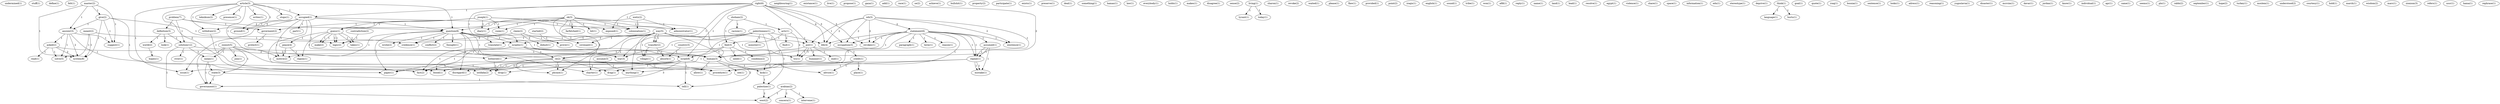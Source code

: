 digraph G {
  undermined [ label="undermined(1)" ];
  stuff [ label="stuff(1)" ];
  define [ label="define(1)" ];
  felt [ label="felt(1)" ];
  problem [ label="problem(7)" ];
  definition [ label="definition(3)" ];
  goverment [ label="goverment(2)" ];
  solution [ label="solution(12)" ];
  question [ label="question(8)" ];
  neighbouring [ label="neighbouring(1)" ];
  put [ label="put(1)" ];
  bummer [ label="bummer(1)" ];
  credit [ label="credit(1)" ];
  end [ label="end(1)" ];
  human [ label="human(3)" ];
  try [ label="try(1)" ];
  existance [ label="existance(1)" ];
  live [ label="live(1)" ];
  master [ label="master(2)" ];
  give [ label="give(2)" ];
  answer [ label="answer(3)" ];
  suggest [ label="suggest(1)" ];
  system [ label="system(8)" ];
  propose [ label="propose(1)" ];
  gaza [ label="gaza(1)" ];
  look [ label="look(1)" ];
  world [ label="world(2)" ];
  add [ label="add(1)" ];
  race [ label="race(1)" ];
  assume [ label="assume(3)" ];
  anything [ label="anything(1)" ];
  se [ label="se(2)" ];
  country [ label="country(3)" ];
  absorb [ label="absorb(1)" ];
  achieve [ label="achieve(1)" ];
  joseph [ label="joseph(1)" ];
  room [ label="room(1)" ];
  guess [ label="guess(1)" ];
  diary [ label="diary(1)" ];
  guess [ label="guess(1)" ];
  colonization [ label="colonization(1)" ];
  administrator [ label="administrator(1)" ];
  bullshit [ label="bullshit(1)" ];
  article [ label="article(3)" ];
  stops [ label="stops(1)" ];
  occupied [ label="occupied(1)" ];
  withdraw [ label="withdraw(2)" ];
  ground [ label="ground(1)" ];
  teknikum [ label="teknikum(2)" ];
  presence [ label="presence(1)" ];
  motive [ label="motive(2)" ];
  fact [ label="fact(2)" ];
  issue [ label="issue(1)" ];
  writes [ label="writes(1)" ];
  property [ label="property(2)" ];
  participate [ label="participate(1)" ];
  exists [ label="exists(1)" ];
  preserve [ label="preserve(1)" ];
  deal [ label="deal(1)" ];
  contradiction [ label="contradiction(2)" ];
  logic [ label="logic(2)" ];
  something [ label="something(1)" ];
  hamas [ label="hamas(1)" ];
  right [ label="right(6)" ];
  exposed [ label="exposed(1)" ];
  israelis [ label="israelis(1)" ];
  revokes [ label="revokes(1)" ];
  war [ label="war(3)" ];
  put [ label="put(1)" ];
  israel [ label="israel(8)" ];
  occupation [ label="occupation(3)" ];
  life [ label="life(4)" ];
  law [ label="law(1)" ];
  everybody [ label="everybody(1)" ];
  holds [ label="holds(1)" ];
  makes [ label="makes(1)" ];
  disagree [ label="disagree(1)" ];
  sense [ label="sense(2)" ];
  started [ label="started(2)" ];
  prove [ label="prove(1)" ];
  living [ label="living(1)" ];
  tyrant [ label="tyrant(1)" ];
  today [ label="today(1)" ];
  sharon [ label="sharon(1)" ];
  credence [ label="credence(1)" ];
  paper [ label="paper(1)" ];
  revoke [ label="revoke(2)" ];
  part [ label="part(1)" ];
  intifada [ label="intifada(2)" ];
  waited [ label="waited(1)" ];
  please [ label="please(1)" ];
  blood [ label="blood(1)" ];
  place [ label="place(1)" ];
  advice [ label="advice(1)" ];
  flaw [ label="flaw(1)" ];
  provided [ label="provided(1)" ];
  point [ label="point(2)" ];
  wb [ label="wb(3)" ];
  statement [ label="statement(6)" ];
  existence [ label="existence(1)" ];
  asked [ label="asked(2)" ];
  solve [ label="solve(5)" ];
  procedure [ label="procedure(1)" ];
  iraqis [ label="iraqis(1)" ];
  english [ label="english(1)" ];
  sound [ label="sound(1)" ];
  re [ label="re(1)" ];
  drag [ label="drag(1)" ];
  phrase [ label="phrase(1)" ];
  claim [ label="claim(2)" ];
  didnot [ label="didnot(1)" ];
  tribe [ label="tribe(1)" ];
  protect [ label="protect(1)" ];
  won [ label="won(1)" ];
  ok [ label="ok(3)" ];
  re [ label="re(2)" ];
  farfetched [ label="farfetched(1)" ];
  bit [ label="bit(1)" ];
  term [ label="term(1)" ];
  reason [ label="reason(1)" ];
  assumed [ label="assumed(1)" ];
  repeat [ label="repeat(1)" ];
  repeat [ label="repeat(1)" ];
  paragraph [ label="paragraph(1)" ];
  afifi [ label="afifi(1)" ];
  reply [ label="reply(1)" ];
  name [ label="name(1)" ];
  land [ label="land(1)" ];
  read [ label="read(1)" ];
  mean [ label="mean(1)" ];
  river [ label="river(1)" ];
  west [ label="west(2)" ];
  lead [ label="lead(1)" ];
  resolve [ label="resolve(1)" ];
  egypt [ label="egypt(1)" ];
  violence [ label="violence(1)" ];
  shoham [ label="shoham(2)" ];
  racism [ label="racism(1)" ];
  acts [ label="acts(1)" ];
  feel [ label="feel(3)" ];
  share [ label="share(1)" ];
  space [ label="space(1)" ];
  information [ label="information(1)" ];
  peace [ label="peace(4)" ];
  region [ label="region(1)" ];
  make [ label="make(2)" ];
  takes [ label="takes(1)" ];
  arabian [ label="arabian(2)" ];
  intervene [ label="intervene(1)" ];
  concern [ label="concern(1)" ];
  way [ label="way(5)" ];
  translate [ label="translate(1)" ];
  transfer [ label="transfer(1)" ];
  covenant [ label="covenant(1)" ];
  village [ label="village(1)" ];
  charter [ label="charter(1)" ];
  transfer [ label="transfer(2)" ];
  conflict [ label="conflict(2)" ];
  thought [ label="thought(1)" ];
  wrote [ label="wrote(2)" ];
  disregard [ label="disregard(1)" ];
  edu [ label="edu(1)" ];
  mistake [ label="mistake(1)" ];
  stereotype [ label="stereotype(1)" ];
  weitz [ label="weitz(2)" ];
  find [ label="find(1)" ];
  deprive [ label="deprive(1)" ];
  think [ label="think(1)" ];
  language [ label="language(1)" ];
  hurts [ label="hurts(1)" ];
  goal [ label="goal(1)" ];
  quote [ label="quote(1)" ];
  palestineans [ label="palestineans(1)" ];
  kick [ label="kick(1)" ];
  palestine [ label="palestine(1)" ];
  minister [ label="minister(1)" ];
  iraq [ label="iraq(1)" ];
  tell [ label="tell(1)" ];
  allow [ label="allow(1)" ];
  see [ label="see(1)" ];
  bothered [ label="bothered(1)" ];
  need [ label="need(1)" ];
  drop [ label="drop(1)" ];
  condemn [ label="condemn(2)" ];
  bosnia [ label="bosnia(1)" ];
  zionist [ label="zionist(5)" ];
  state [ label="state(3)" ];
  join [ label="join(1)" ];
  government [ label="government(1)" ];
  sentence [ label="sentence(1)" ];
  looks [ label="looks(1)" ];
  meant [ label="meant(2)" ];
  adress [ label="adress(1)" ];
  reasoning [ label="reasoning(1)" ];
  yugoslavia [ label="yugoslavia(1)" ];
  disaster [ label="disaster(1)" ];
  mcrcim [ label="mcrcim(1)" ];
  davar [ label="davar(1)" ];
  jordan [ label="jordan(1)" ];
  know [ label="know(1)" ];
  individual [ label="individual(1)" ];
  apr [ label="apr(1)" ];
  came [ label="came(1)" ];
  seems [ label="seems(1)" ];
  plo [ label="plo(1)" ];
  rabbi [ label="rabbi(2)" ];
  september [ label="september(1)" ];
  hope [ label="hope(2)" ];
  turkey [ label="turkey(1)" ];
  moslem [ label="moslem(1)" ];
  understood [ label="understood(2)" ];
  courtesy [ label="courtesy(1)" ];
  hold [ label="hold(1)" ];
  march [ label="march(1)" ];
  wisdom [ label="wisdom(2)" ];
  marc [ label="marc(1)" ];
  zionism [ label="zionism(3)" ];
  hopes [ label="hopes(1)" ];
  refers [ label="refers(1)" ];
  ussr [ label="ussr(1)" ];
  hama [ label="hama(1)" ];
  rephrase [ label="rephrase(1)" ];
  problem -> definition [ label="1" ];
  problem -> goverment [ label="1" ];
  problem -> solution [ label="1" ];
  problem -> question [ label="2" ];
  put -> bummer [ label="1" ];
  put -> credit [ label="1" ];
  put -> end [ label="1" ];
  put -> human [ label="1" ];
  put -> try [ label="1" ];
  master -> give [ label="1" ];
  master -> answer [ label="1" ];
  master -> suggest [ label="1" ];
  master -> system [ label="1" ];
  definition -> look [ label="1" ];
  definition -> solution [ label="1" ];
  definition -> world [ label="1" ];
  assume -> anything [ label="1" ];
  country -> absorb [ label="1" ];
  joseph -> goverment [ label="1" ];
  joseph -> room [ label="1" ];
  joseph -> guess [ label="1" ];
  joseph -> diary [ label="1" ];
  joseph -> guess [ label="1" ];
  joseph -> colonization [ label="1" ];
  joseph -> administrator [ label="1" ];
  article -> stops [ label="1" ];
  article -> occupied [ label="1" ];
  article -> withdraw [ label="1" ];
  article -> ground [ label="1" ];
  article -> teknikum [ label="1" ];
  article -> presence [ label="1" ];
  article -> question [ label="1" ];
  article -> motive [ label="1" ];
  article -> fact [ label="2" ];
  article -> issue [ label="1" ];
  article -> writes [ label="1" ];
  contradiction -> logic [ label="1" ];
  right -> occupied [ label="1" ];
  right -> exposed [ label="1" ];
  right -> human [ label="2" ];
  right -> israelis [ label="1" ];
  right -> revokes [ label="3" ];
  right -> war [ label="1" ];
  right -> put [ label="2" ];
  right -> israel [ label="1" ];
  right -> occupation [ label="3" ];
  right -> life [ label="4" ];
  started -> prove [ label="1" ];
  living -> tyrant [ label="1" ];
  living -> today [ label="1" ];
  give -> answer [ label="1" ];
  give -> suggest [ label="1" ];
  give -> system [ label="1" ];
  give -> credence [ label="1" ];
  give -> paper [ label="1" ];
  occupied -> withdraw [ label="1" ];
  occupied -> ground [ label="2" ];
  occupied -> part [ label="1" ];
  occupied -> question [ label="1" ];
  occupied -> exposed [ label="1" ];
  occupied -> motive [ label="1" ];
  occupied -> war [ label="1" ];
  occupied -> issue [ label="1" ];
  occupied -> intifada [ label="1" ];
  withdraw -> blood [ label="1" ];
  credit -> place [ label="1" ];
  credit -> advice [ label="1" ];
  credit -> anything [ label="1" ];
  wb -> statement [ label="2" ];
  wb -> human [ label="1" ];
  wb -> revokes [ label="2" ];
  wb -> put [ label="1" ];
  wb -> existence [ label="2" ];
  wb -> occupation [ label="2" ];
  wb -> life [ label="2" ];
  answer -> asked [ label="1" ];
  answer -> suggest [ label="1" ];
  answer -> solve [ label="1" ];
  answer -> system [ label="2" ];
  answer -> procedure [ label="1" ];
  re -> drag [ label="1" ];
  re -> question [ label="1" ];
  re -> fact [ label="1" ];
  re -> phrase [ label="1" ];
  re -> procedure [ label="1" ];
  claim -> didnot [ label="2" ];
  claim -> prove [ label="1" ];
  claim -> logic [ label="2" ];
  goverment -> protect [ label="1" ];
  ok -> room [ label="1" ];
  ok -> question [ label="1" ];
  ok -> diary [ label="1" ];
  ok -> human [ label="1" ];
  ok -> re [ label="1" ];
  ok -> farfetched [ label="1" ];
  ok -> phrase [ label="1" ];
  ok -> bit [ label="1" ];
  ok -> colonization [ label="1" ];
  ok -> administrator [ label="1" ];
  statement -> drag [ label="1" ];
  statement -> term [ label="1" ];
  statement -> reason [ label="1" ];
  statement -> assumed [ label="1" ];
  statement -> repeat [ label="1" ];
  statement -> re [ label="1" ];
  statement -> revokes [ label="1" ];
  statement -> repeat [ label="1" ];
  statement -> paragraph [ label="1" ];
  statement -> procedure [ label="1" ];
  statement -> existence [ label="1" ];
  statement -> occupation [ label="2" ];
  statement -> life [ label="1" ];
  asked -> read [ label="1" ];
  asked -> human [ label="2" ];
  asked -> solve [ label="1" ];
  asked -> system [ label="2" ];
  solution -> human [ label="1" ];
  solution -> mean [ label="3" ];
  solution -> river [ label="1" ];
  solution -> west [ label="1" ];
  shoham -> racism [ label="1" ];
  shoham -> acts [ label="1" ];
  shoham -> feel [ label="1" ];
  guess -> peace [ label="1" ];
  guess -> region [ label="1" ];
  guess -> logic [ label="1" ];
  guess -> make [ label="1" ];
  guess -> takes [ label="1" ];
  arabian -> intervene [ label="1" ];
  arabian -> concern [ label="2" ];
  arabian -> west [ label="1" ];
  peace -> motive [ label="1" ];
  peace -> region [ label="1" ];
  way -> translate [ label="1" ];
  way -> advice [ label="1" ];
  way -> transfer [ label="1" ];
  way -> credence [ label="1" ];
  way -> covenant [ label="1" ];
  way -> anything [ label="1" ];
  way -> put [ label="1" ];
  way -> village [ label="1" ];
  way -> charter [ label="1" ];
  way -> try [ label="1" ];
  way -> transfer [ label="1" ];
  way -> paper [ label="1" ];
  question -> translate [ label="1" ];
  question -> motive [ label="1" ];
  question -> conflict [ label="1" ];
  question -> human [ label="1" ];
  question -> israelis [ label="1" ];
  question -> thought [ label="1" ];
  question -> credence [ label="1" ];
  question -> covenant [ label="1" ];
  question -> wrote [ label="1" ];
  question -> charter [ label="1" ];
  question -> disregard [ label="1" ];
  question -> paper [ label="1" ];
  assumed -> repeat [ label="1" ];
  assumed -> repeat [ label="1" ];
  assumed -> mistake [ label="1" ];
  weitz -> guess [ label="1" ];
  weitz -> colonization [ label="1" ];
  weitz -> administrator [ label="1" ];
  acts -> feel [ label="1" ];
  acts -> find [ label="2" ];
  acts -> try [ label="2" ];
  think -> language [ label="1" ];
  think -> hurts [ label="1" ];
  palestineans -> israelis [ label="1" ];
  palestineans -> war [ label="1" ];
  palestineans -> israel [ label="1" ];
  palestineans -> kick [ label="1" ];
  palestineans -> palestine [ label="1" ];
  palestineans -> life [ label="1" ];
  palestineans -> minister [ label="1" ];
  repeat -> mistake [ label="1" ];
  repeat -> procedure [ label="1" ];
  human -> tell [ label="2" ];
  human -> allow [ label="1" ];
  human -> see [ label="1" ];
  feel -> bothered [ label="1" ];
  feel -> need [ label="1" ];
  feel -> drop [ label="1" ];
  feel -> condemn [ label="1" ];
  israelis -> re [ label="1" ];
  israelis -> fact [ label="1" ];
  israelis -> war [ label="1" ];
  israelis -> israel [ label="1" ];
  israelis -> blood [ label="1" ];
  zionist -> bothered [ label="2" ];
  zionist -> mean [ label="1" ];
  zionist -> state [ label="1" ];
  zionist -> drop [ label="1" ];
  zionist -> join [ label="1" ];
  zionist -> government [ label="1" ];
  bothered -> drop [ label="1" ];
  re -> fact [ label="1" ];
  re -> phrase [ label="1" ];
  re -> procedure [ label="1" ];
  meant -> solve [ label="1" ];
  meant -> system [ label="1" ];
  meant -> logic [ label="1" ];
  mean -> state [ label="1" ];
  mean -> government [ label="1" ];
  guess -> logic [ label="1" ];
  guess -> make [ label="1" ];
  guess -> takes [ label="1" ];
  state -> tell [ label="1" ];
  state -> government [ label="1" ];
  transfer -> village [ label="2" ];
  transfer -> absorb [ label="1" ];
  put -> try [ label="1" ];
  israel -> tell [ label="1" ];
  israel -> blood [ label="2" ];
  israel -> issue [ label="1" ];
  israel -> kick [ label="1" ];
  israel -> charter [ label="1" ];
  israel -> disregard [ label="1" ];
  israel -> government [ label="3" ];
  israel -> intifada [ label="1" ];
  israel -> paper [ label="1" ];
  repeat -> mistake [ label="1" ];
  repeat -> procedure [ label="1" ];
  kick -> palestine [ label="1" ];
  palestine -> west [ label="2" ];
  world -> hopes [ label="1" ];
}
